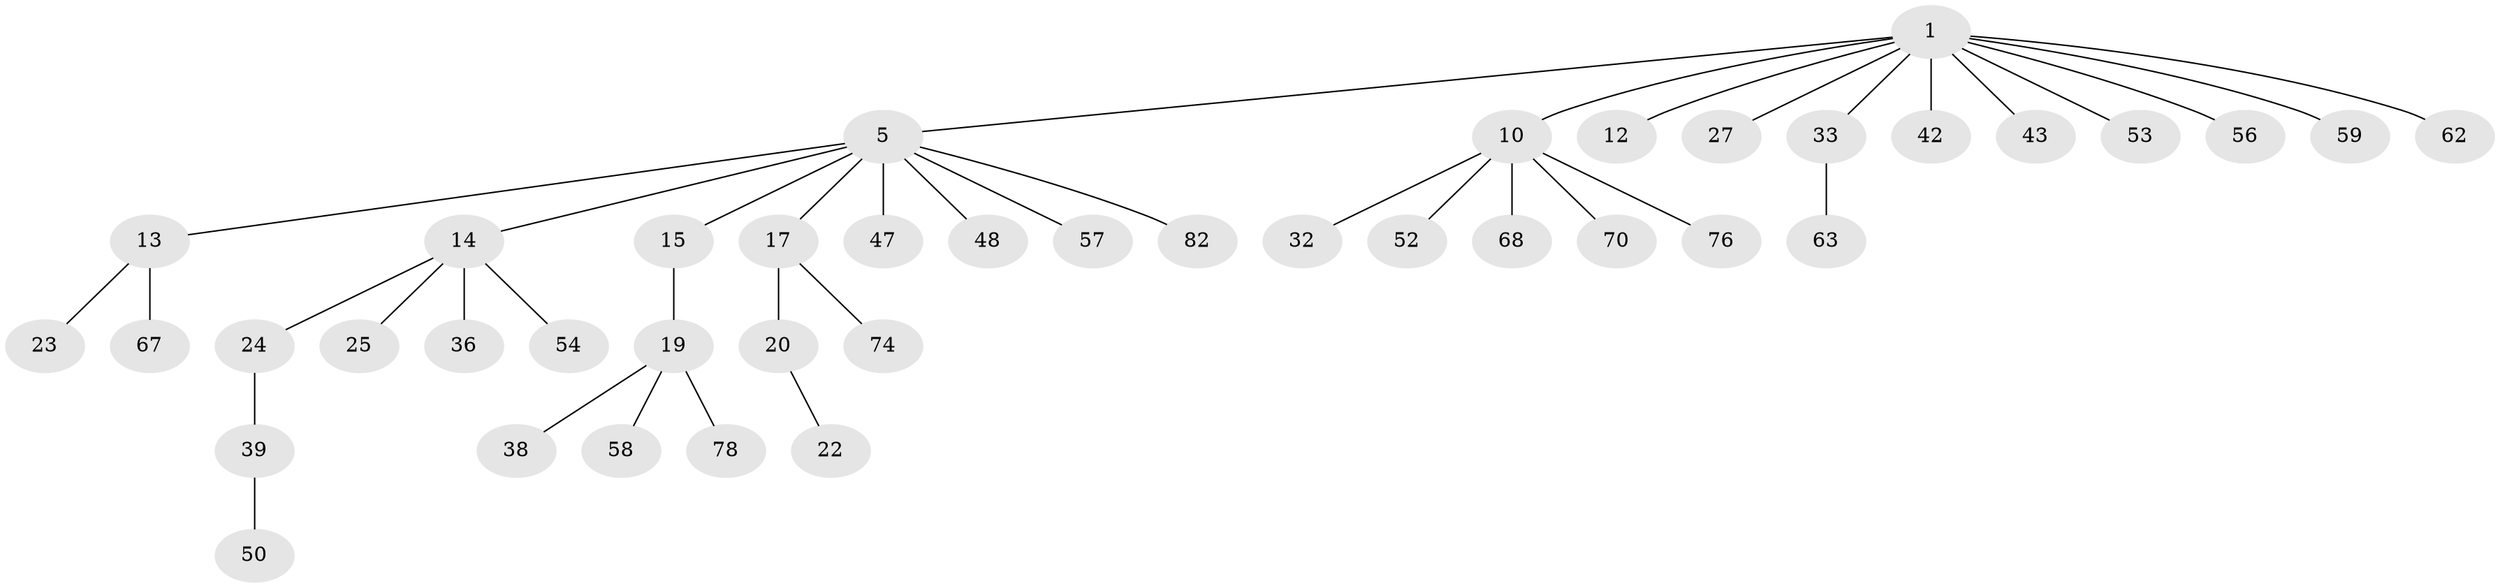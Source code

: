 // original degree distribution, {4: 0.04819277108433735, 2: 0.26506024096385544, 6: 0.03614457831325301, 5: 0.03614457831325301, 1: 0.4939759036144578, 3: 0.12048192771084337}
// Generated by graph-tools (version 1.1) at 2025/15/03/09/25 04:15:25]
// undirected, 41 vertices, 40 edges
graph export_dot {
graph [start="1"]
  node [color=gray90,style=filled];
  1 [super="+2+3+34"];
  5 [super="+7+55+9+6"];
  10 [super="+16+11"];
  12;
  13;
  14;
  15 [super="+29"];
  17;
  19 [super="+61+35"];
  20 [super="+60+71"];
  22 [super="+64"];
  23 [super="+40"];
  24 [super="+30"];
  25 [super="+51+31"];
  27;
  32;
  33 [super="+49"];
  36;
  38 [super="+41"];
  39 [super="+46"];
  42 [super="+83"];
  43 [super="+69"];
  47;
  48;
  50;
  52;
  53;
  54;
  56;
  57;
  58;
  59;
  62 [super="+72"];
  63;
  67;
  68;
  70;
  74;
  76 [super="+79"];
  78;
  82;
  1 -- 27;
  1 -- 42;
  1 -- 33;
  1 -- 5;
  1 -- 10;
  1 -- 43;
  1 -- 12;
  1 -- 53;
  1 -- 56;
  1 -- 62;
  1 -- 59;
  5 -- 82;
  5 -- 48;
  5 -- 17;
  5 -- 15;
  5 -- 47;
  5 -- 57;
  5 -- 13;
  5 -- 14;
  10 -- 32;
  10 -- 68;
  10 -- 52;
  10 -- 70;
  10 -- 76;
  13 -- 23;
  13 -- 67;
  14 -- 24;
  14 -- 25;
  14 -- 36;
  14 -- 54;
  15 -- 19;
  17 -- 20;
  17 -- 74;
  19 -- 38;
  19 -- 58;
  19 -- 78;
  20 -- 22;
  24 -- 39;
  33 -- 63;
  39 -- 50;
}
